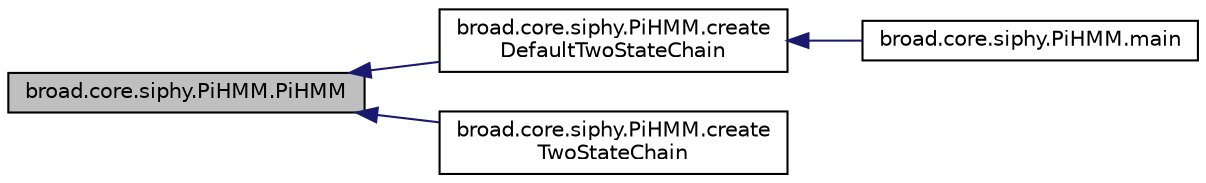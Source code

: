 digraph "broad.core.siphy.PiHMM.PiHMM"
{
  edge [fontname="Helvetica",fontsize="10",labelfontname="Helvetica",labelfontsize="10"];
  node [fontname="Helvetica",fontsize="10",shape=record];
  rankdir="LR";
  Node1 [label="broad.core.siphy.PiHMM.PiHMM",height=0.2,width=0.4,color="black", fillcolor="grey75", style="filled" fontcolor="black"];
  Node1 -> Node2 [dir="back",color="midnightblue",fontsize="10",style="solid",fontname="Helvetica"];
  Node2 [label="broad.core.siphy.PiHMM.create\lDefaultTwoStateChain",height=0.2,width=0.4,color="black", fillcolor="white", style="filled",URL="$classbroad_1_1core_1_1siphy_1_1_pi_h_m_m.html#aa83a4e23ba05718dd683cbe7b230464c"];
  Node2 -> Node3 [dir="back",color="midnightblue",fontsize="10",style="solid",fontname="Helvetica"];
  Node3 [label="broad.core.siphy.PiHMM.main",height=0.2,width=0.4,color="black", fillcolor="white", style="filled",URL="$classbroad_1_1core_1_1siphy_1_1_pi_h_m_m.html#a95f6a006e38d7346c711d78afdec2c12"];
  Node1 -> Node4 [dir="back",color="midnightblue",fontsize="10",style="solid",fontname="Helvetica"];
  Node4 [label="broad.core.siphy.PiHMM.create\lTwoStateChain",height=0.2,width=0.4,color="black", fillcolor="white", style="filled",URL="$classbroad_1_1core_1_1siphy_1_1_pi_h_m_m.html#a509a9478700a4bb63d2912a29d0b9bb4"];
}
